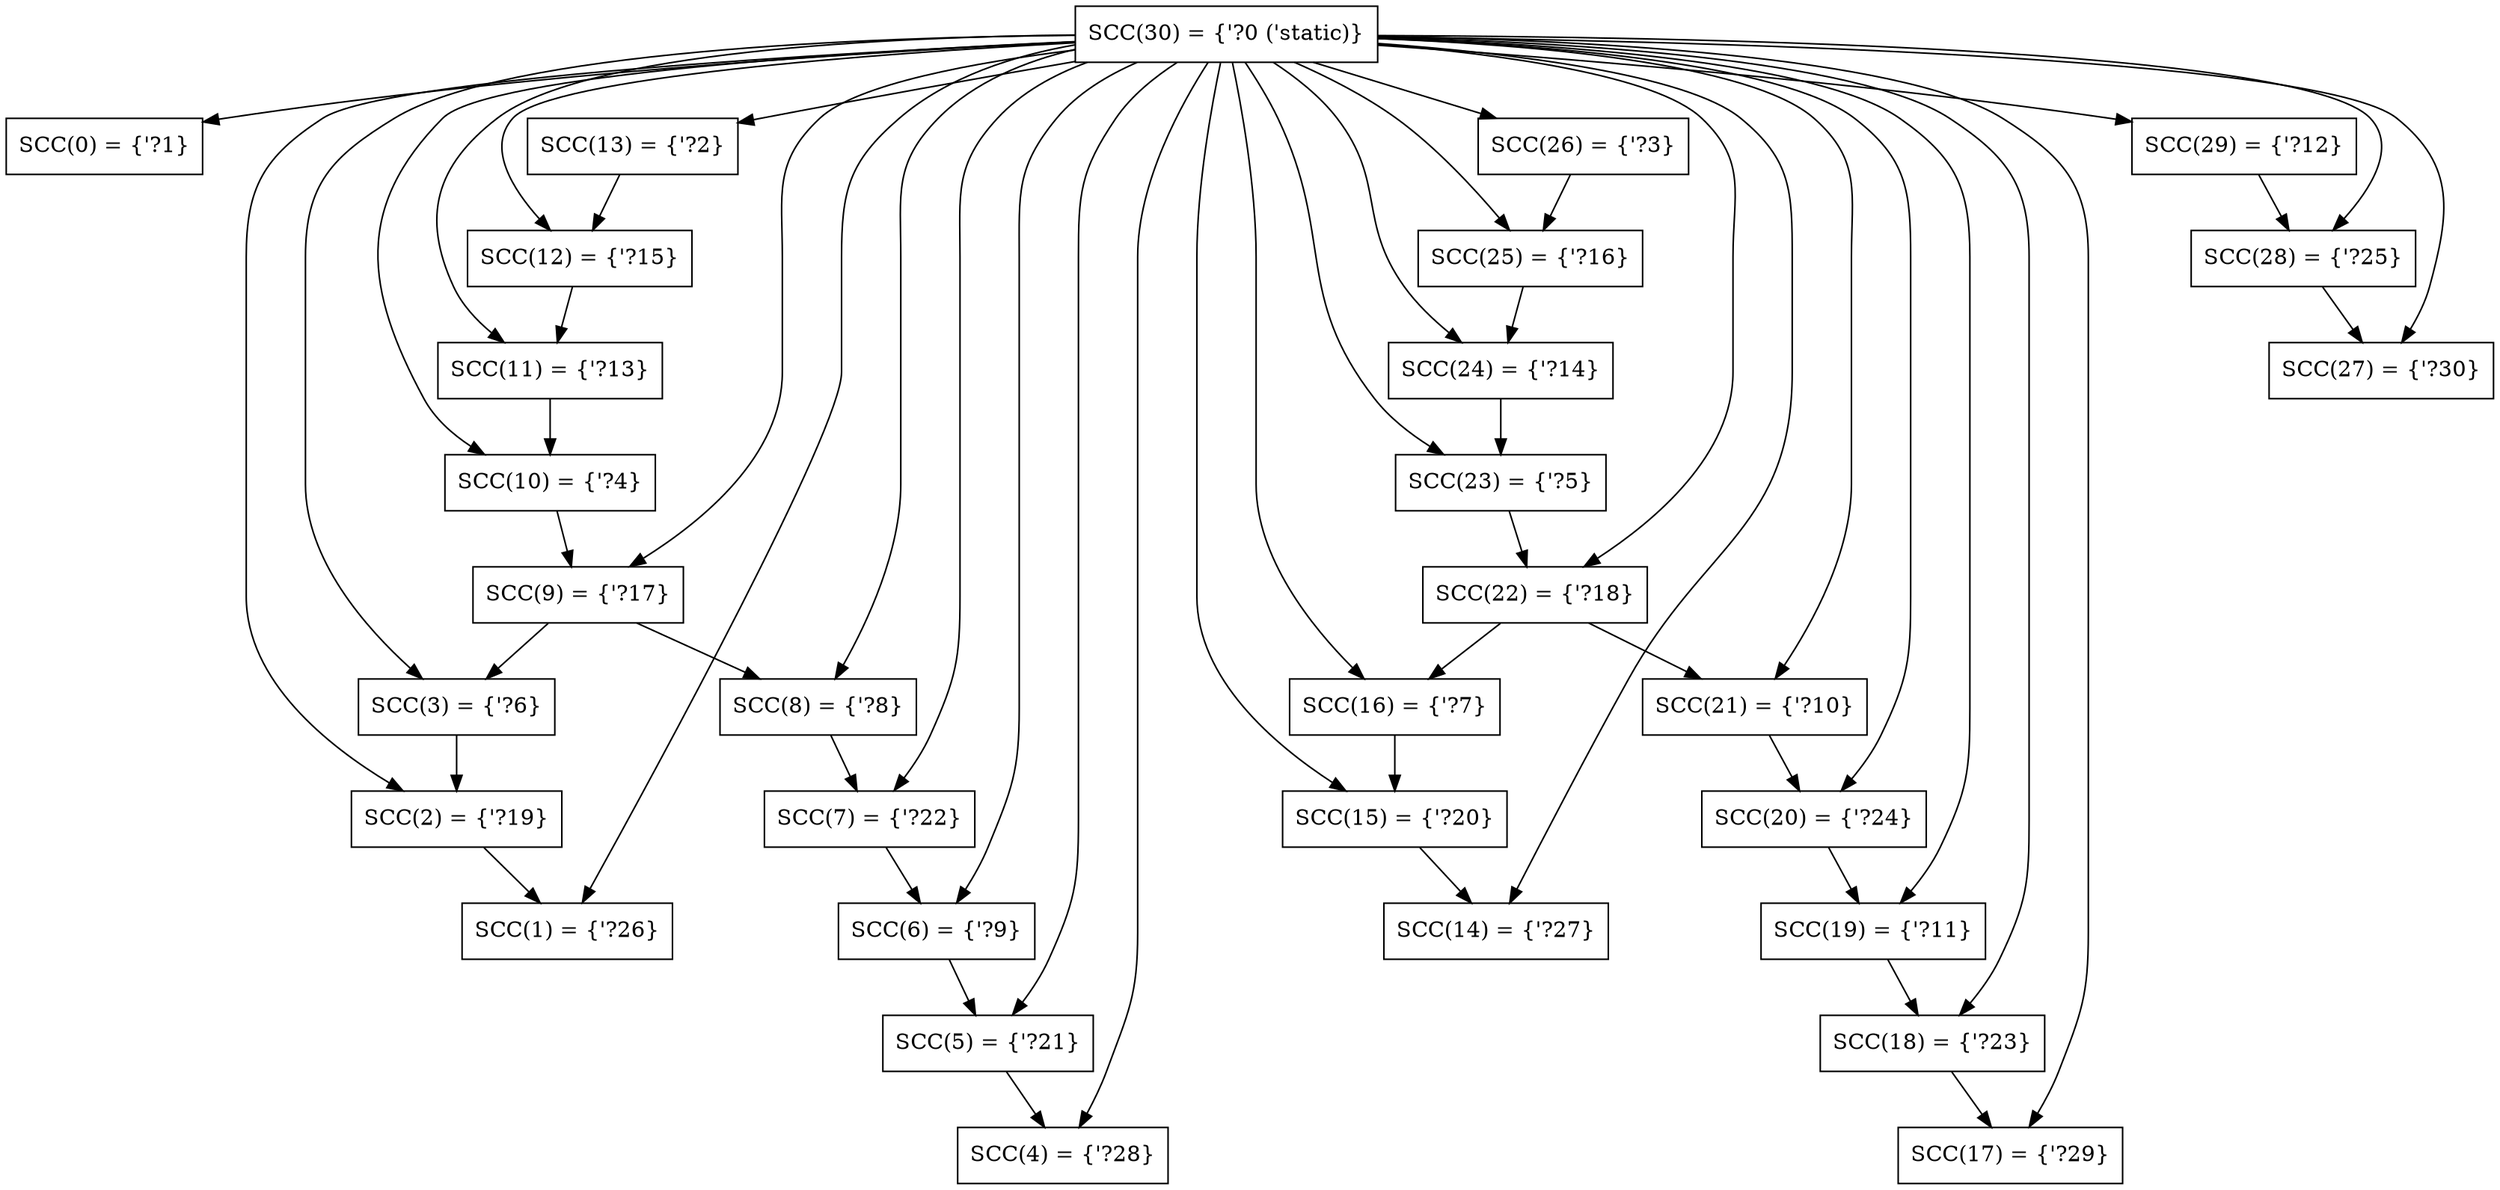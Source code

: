 digraph RegionInferenceContext {
    r0[label="SCC(0) = {\'?1}"][shape="box"];
    r1[label="SCC(1) = {\'?26}"][shape="box"];
    r2[label="SCC(2) = {\'?19}"][shape="box"];
    r3[label="SCC(3) = {\'?6}"][shape="box"];
    r4[label="SCC(4) = {\'?28}"][shape="box"];
    r5[label="SCC(5) = {\'?21}"][shape="box"];
    r6[label="SCC(6) = {\'?9}"][shape="box"];
    r7[label="SCC(7) = {\'?22}"][shape="box"];
    r8[label="SCC(8) = {\'?8}"][shape="box"];
    r9[label="SCC(9) = {\'?17}"][shape="box"];
    r10[label="SCC(10) = {\'?4}"][shape="box"];
    r11[label="SCC(11) = {\'?13}"][shape="box"];
    r12[label="SCC(12) = {\'?15}"][shape="box"];
    r13[label="SCC(13) = {\'?2}"][shape="box"];
    r14[label="SCC(14) = {\'?27}"][shape="box"];
    r15[label="SCC(15) = {\'?20}"][shape="box"];
    r16[label="SCC(16) = {\'?7}"][shape="box"];
    r17[label="SCC(17) = {\'?29}"][shape="box"];
    r18[label="SCC(18) = {\'?23}"][shape="box"];
    r19[label="SCC(19) = {\'?11}"][shape="box"];
    r20[label="SCC(20) = {\'?24}"][shape="box"];
    r21[label="SCC(21) = {\'?10}"][shape="box"];
    r22[label="SCC(22) = {\'?18}"][shape="box"];
    r23[label="SCC(23) = {\'?5}"][shape="box"];
    r24[label="SCC(24) = {\'?14}"][shape="box"];
    r25[label="SCC(25) = {\'?16}"][shape="box"];
    r26[label="SCC(26) = {\'?3}"][shape="box"];
    r27[label="SCC(27) = {\'?30}"][shape="box"];
    r28[label="SCC(28) = {\'?25}"][shape="box"];
    r29[label="SCC(29) = {\'?12}"][shape="box"];
    r30[label="SCC(30) = {\'?0 (\'static)}"][shape="box"];
    r2 -> r1[label=""];
    r3 -> r2[label=""];
    r5 -> r4[label=""];
    r6 -> r5[label=""];
    r7 -> r6[label=""];
    r8 -> r7[label=""];
    r9 -> r3[label=""];
    r9 -> r8[label=""];
    r10 -> r9[label=""];
    r11 -> r10[label=""];
    r12 -> r11[label=""];
    r13 -> r12[label=""];
    r15 -> r14[label=""];
    r16 -> r15[label=""];
    r18 -> r17[label=""];
    r19 -> r18[label=""];
    r20 -> r19[label=""];
    r21 -> r20[label=""];
    r22 -> r16[label=""];
    r22 -> r21[label=""];
    r23 -> r22[label=""];
    r24 -> r23[label=""];
    r25 -> r24[label=""];
    r26 -> r25[label=""];
    r28 -> r27[label=""];
    r29 -> r28[label=""];
    r30 -> r0[label=""];
    r30 -> r13[label=""];
    r30 -> r26[label=""];
    r30 -> r10[label=""];
    r30 -> r23[label=""];
    r30 -> r3[label=""];
    r30 -> r16[label=""];
    r30 -> r8[label=""];
    r30 -> r6[label=""];
    r30 -> r21[label=""];
    r30 -> r19[label=""];
    r30 -> r29[label=""];
    r30 -> r11[label=""];
    r30 -> r24[label=""];
    r30 -> r12[label=""];
    r30 -> r25[label=""];
    r30 -> r9[label=""];
    r30 -> r22[label=""];
    r30 -> r2[label=""];
    r30 -> r15[label=""];
    r30 -> r5[label=""];
    r30 -> r7[label=""];
    r30 -> r18[label=""];
    r30 -> r20[label=""];
    r30 -> r28[label=""];
    r30 -> r1[label=""];
    r30 -> r14[label=""];
    r30 -> r4[label=""];
    r30 -> r17[label=""];
    r30 -> r27[label=""];
}
